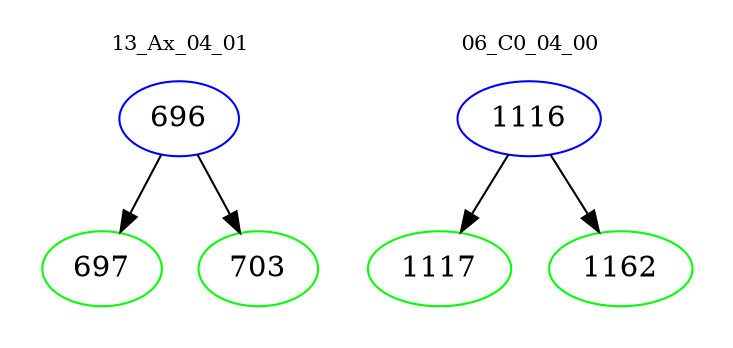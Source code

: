 digraph{
subgraph cluster_0 {
color = white
label = "13_Ax_04_01";
fontsize=10;
T0_696 [label="696", color="blue"]
T0_696 -> T0_697 [color="black"]
T0_697 [label="697", color="green"]
T0_696 -> T0_703 [color="black"]
T0_703 [label="703", color="green"]
}
subgraph cluster_1 {
color = white
label = "06_C0_04_00";
fontsize=10;
T1_1116 [label="1116", color="blue"]
T1_1116 -> T1_1117 [color="black"]
T1_1117 [label="1117", color="green"]
T1_1116 -> T1_1162 [color="black"]
T1_1162 [label="1162", color="green"]
}
}
